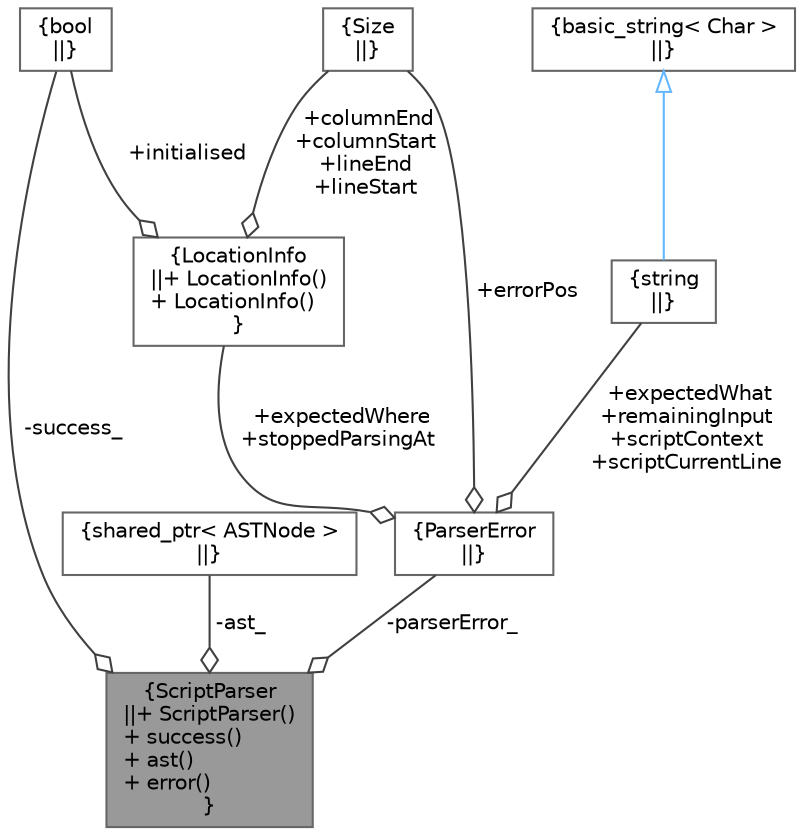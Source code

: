 digraph "ScriptParser"
{
 // INTERACTIVE_SVG=YES
 // LATEX_PDF_SIZE
  bgcolor="transparent";
  edge [fontname=Helvetica,fontsize=10,labelfontname=Helvetica,labelfontsize=10];
  node [fontname=Helvetica,fontsize=10,shape=box,height=0.2,width=0.4];
  Node1 [label="{ScriptParser\n||+ ScriptParser()\l+ success()\l+ ast()\l+ error()\l}",height=0.2,width=0.4,color="gray40", fillcolor="grey60", style="filled", fontcolor="black",tooltip=" "];
  Node2 -> Node1 [color="grey25",style="solid",label=" -success_" ,arrowhead="odiamond"];
  Node2 [label="{bool\n||}",height=0.2,width=0.4,color="gray40", fillcolor="white", style="filled",URL="$classbool.html",tooltip=" "];
  Node3 -> Node1 [color="grey25",style="solid",label=" -ast_" ,arrowhead="odiamond"];
  Node3 [label="{shared_ptr\< ASTNode \>\n||}",height=0.2,width=0.4,color="gray40", fillcolor="white", style="filled",tooltip=" "];
  Node4 -> Node1 [color="grey25",style="solid",label=" -parserError_" ,arrowhead="odiamond"];
  Node4 [label="{ParserError\n||}",height=0.2,width=0.4,color="gray40", fillcolor="white", style="filled",URL="$structore_1_1data_1_1_parser_error.html",tooltip=" "];
  Node5 -> Node4 [color="grey25",style="solid",label=" +expectedWhat\n+remainingInput\n+scriptContext\n+scriptCurrentLine" ,arrowhead="odiamond"];
  Node5 [label="{string\n||}",height=0.2,width=0.4,color="gray40", fillcolor="white", style="filled",tooltip=" "];
  Node6 -> Node5 [dir="back",color="steelblue1",style="solid",arrowtail="onormal"];
  Node6 [label="{basic_string\< Char \>\n||}",height=0.2,width=0.4,color="gray40", fillcolor="white", style="filled",tooltip=" "];
  Node7 -> Node4 [color="grey25",style="solid",label=" +expectedWhere\n+stoppedParsingAt" ,arrowhead="odiamond"];
  Node7 [label="{LocationInfo\n||+ LocationInfo()\l+ LocationInfo()\l}",height=0.2,width=0.4,color="gray40", fillcolor="white", style="filled",URL="$structore_1_1data_1_1_location_info.html",tooltip=" "];
  Node2 -> Node7 [color="grey25",style="solid",label=" +initialised" ,arrowhead="odiamond"];
  Node8 -> Node7 [color="grey25",style="solid",label=" +columnEnd\n+columnStart\n+lineEnd\n+lineStart" ,arrowhead="odiamond"];
  Node8 [label="{Size\n||}",height=0.2,width=0.4,color="gray40", fillcolor="white", style="filled",tooltip=" "];
  Node8 -> Node4 [color="grey25",style="solid",label=" +errorPos" ,arrowhead="odiamond"];
}

